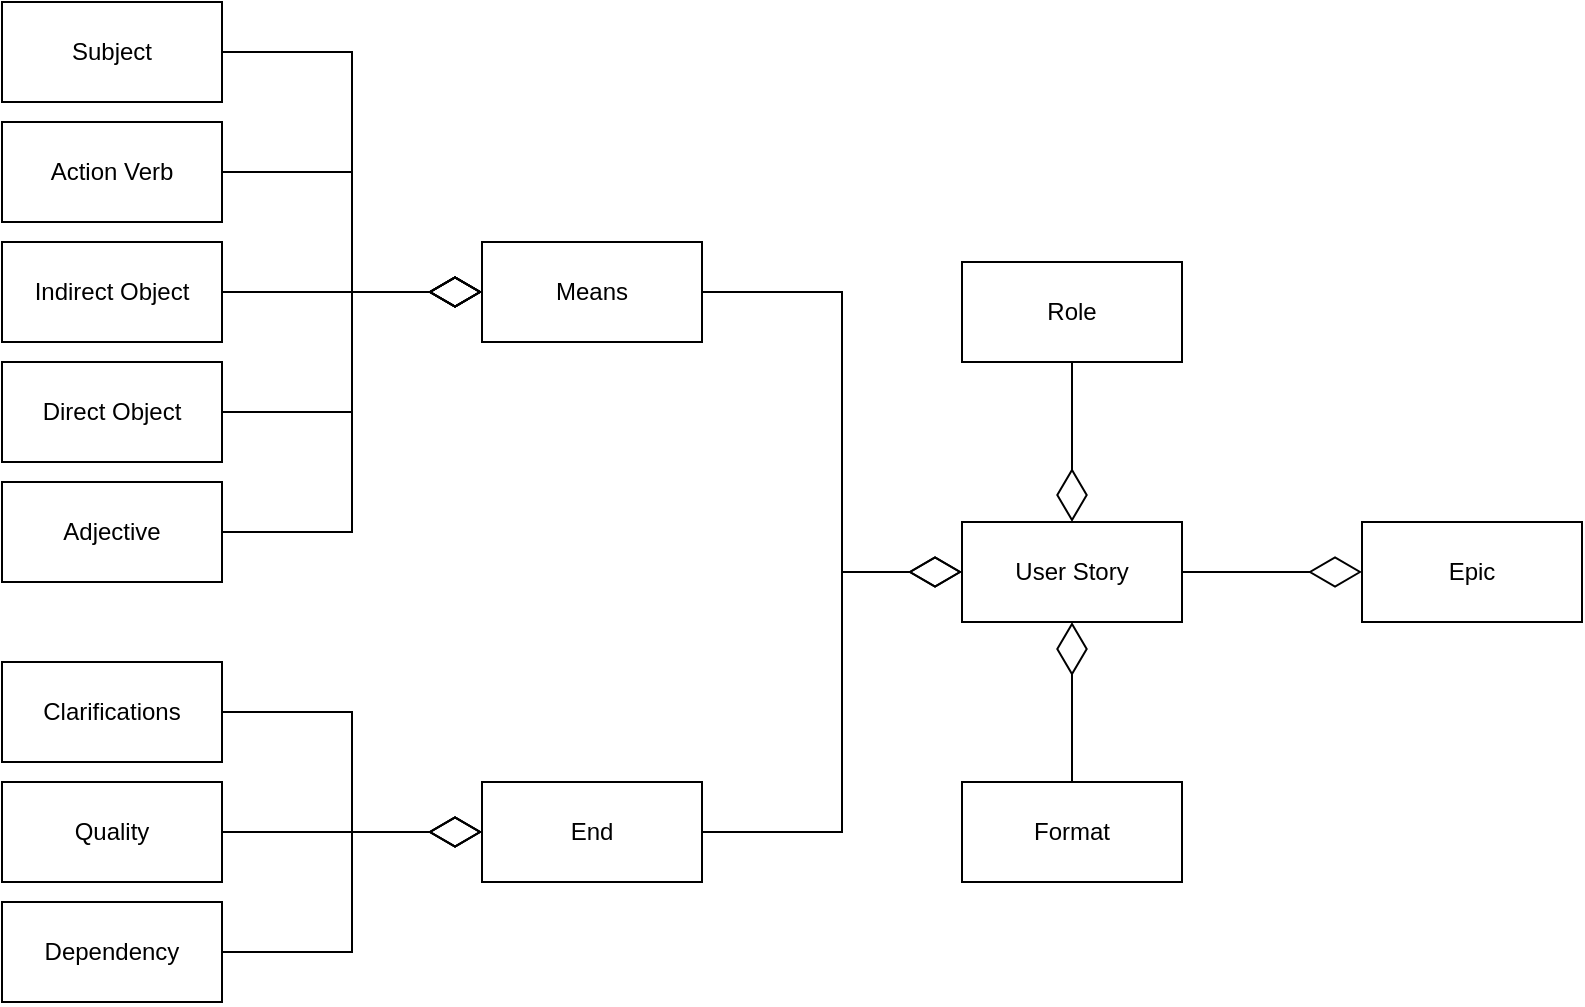 <mxfile version="24.7.5">
  <diagram name="Page-1" id="-Fo1dlbDo1N7WB0hH_k0">
    <mxGraphModel dx="1500" dy="904" grid="1" gridSize="10" guides="1" tooltips="1" connect="1" arrows="1" fold="1" page="0" pageScale="1" pageWidth="827" pageHeight="1169" math="0" shadow="0">
      <root>
        <mxCell id="0" />
        <mxCell id="1" parent="0" />
        <mxCell id="_gTd3aFsyiuUEONuVbtE-1" value="Adjective" style="html=1;whiteSpace=wrap;" vertex="1" parent="1">
          <mxGeometry x="120" y="280" width="110" height="50" as="geometry" />
        </mxCell>
        <mxCell id="_gTd3aFsyiuUEONuVbtE-2" value="Subject" style="html=1;whiteSpace=wrap;" vertex="1" parent="1">
          <mxGeometry x="120" y="40" width="110" height="50" as="geometry" />
        </mxCell>
        <mxCell id="_gTd3aFsyiuUEONuVbtE-3" value="Action Verb" style="html=1;whiteSpace=wrap;" vertex="1" parent="1">
          <mxGeometry x="120" y="100" width="110" height="50" as="geometry" />
        </mxCell>
        <mxCell id="_gTd3aFsyiuUEONuVbtE-4" value="Indirect Object" style="html=1;whiteSpace=wrap;" vertex="1" parent="1">
          <mxGeometry x="120" y="160" width="110" height="50" as="geometry" />
        </mxCell>
        <mxCell id="_gTd3aFsyiuUEONuVbtE-5" value="Direct Object" style="html=1;whiteSpace=wrap;" vertex="1" parent="1">
          <mxGeometry x="120" y="220" width="110" height="50" as="geometry" />
        </mxCell>
        <mxCell id="_gTd3aFsyiuUEONuVbtE-6" value="Means" style="html=1;whiteSpace=wrap;" vertex="1" parent="1">
          <mxGeometry x="360" y="160" width="110" height="50" as="geometry" />
        </mxCell>
        <mxCell id="_gTd3aFsyiuUEONuVbtE-7" value="" style="endArrow=diamondThin;endFill=0;endSize=24;html=1;rounded=0;exitX=1;exitY=0.5;exitDx=0;exitDy=0;entryX=0;entryY=0.5;entryDx=0;entryDy=0;edgeStyle=orthogonalEdgeStyle;" edge="1" parent="1" source="_gTd3aFsyiuUEONuVbtE-2" target="_gTd3aFsyiuUEONuVbtE-6">
          <mxGeometry width="160" relative="1" as="geometry">
            <mxPoint x="310" y="240" as="sourcePoint" />
            <mxPoint x="470" y="240" as="targetPoint" />
          </mxGeometry>
        </mxCell>
        <mxCell id="_gTd3aFsyiuUEONuVbtE-8" value="" style="endArrow=diamondThin;endFill=0;endSize=24;html=1;rounded=0;exitX=1;exitY=0.5;exitDx=0;exitDy=0;entryX=0;entryY=0.5;entryDx=0;entryDy=0;edgeStyle=orthogonalEdgeStyle;" edge="1" parent="1" source="_gTd3aFsyiuUEONuVbtE-3" target="_gTd3aFsyiuUEONuVbtE-6">
          <mxGeometry width="160" relative="1" as="geometry">
            <mxPoint x="260" y="75" as="sourcePoint" />
            <mxPoint x="390" y="205" as="targetPoint" />
          </mxGeometry>
        </mxCell>
        <mxCell id="_gTd3aFsyiuUEONuVbtE-9" value="" style="endArrow=diamondThin;endFill=0;endSize=24;html=1;rounded=0;exitX=1;exitY=0.5;exitDx=0;exitDy=0;entryX=0;entryY=0.5;entryDx=0;entryDy=0;edgeStyle=orthogonalEdgeStyle;" edge="1" parent="1" source="_gTd3aFsyiuUEONuVbtE-4" target="_gTd3aFsyiuUEONuVbtE-6">
          <mxGeometry width="160" relative="1" as="geometry">
            <mxPoint x="270" y="85" as="sourcePoint" />
            <mxPoint x="400" y="215" as="targetPoint" />
          </mxGeometry>
        </mxCell>
        <mxCell id="_gTd3aFsyiuUEONuVbtE-10" value="" style="endArrow=diamondThin;endFill=0;endSize=24;html=1;rounded=0;exitX=1;exitY=0.5;exitDx=0;exitDy=0;entryX=0;entryY=0.5;entryDx=0;entryDy=0;edgeStyle=orthogonalEdgeStyle;" edge="1" parent="1" source="_gTd3aFsyiuUEONuVbtE-5" target="_gTd3aFsyiuUEONuVbtE-6">
          <mxGeometry width="160" relative="1" as="geometry">
            <mxPoint x="280" y="95" as="sourcePoint" />
            <mxPoint x="410" y="225" as="targetPoint" />
          </mxGeometry>
        </mxCell>
        <mxCell id="_gTd3aFsyiuUEONuVbtE-11" value="" style="endArrow=diamondThin;endFill=0;endSize=24;html=1;rounded=0;exitX=1;exitY=0.5;exitDx=0;exitDy=0;entryX=0;entryY=0.5;entryDx=0;entryDy=0;edgeStyle=orthogonalEdgeStyle;" edge="1" parent="1" source="_gTd3aFsyiuUEONuVbtE-1" target="_gTd3aFsyiuUEONuVbtE-6">
          <mxGeometry width="160" relative="1" as="geometry">
            <mxPoint x="290" y="105" as="sourcePoint" />
            <mxPoint x="420" y="235" as="targetPoint" />
          </mxGeometry>
        </mxCell>
        <mxCell id="_gTd3aFsyiuUEONuVbtE-12" value="User Story" style="html=1;whiteSpace=wrap;" vertex="1" parent="1">
          <mxGeometry x="600" y="300" width="110" height="50" as="geometry" />
        </mxCell>
        <mxCell id="_gTd3aFsyiuUEONuVbtE-14" value="" style="endArrow=diamondThin;endFill=0;endSize=24;html=1;rounded=0;edgeStyle=orthogonalEdgeStyle;exitX=1;exitY=0.5;exitDx=0;exitDy=0;entryX=0;entryY=0.5;entryDx=0;entryDy=0;" edge="1" parent="1" source="_gTd3aFsyiuUEONuVbtE-6" target="_gTd3aFsyiuUEONuVbtE-12">
          <mxGeometry width="160" relative="1" as="geometry">
            <mxPoint x="470" y="330" as="sourcePoint" />
            <mxPoint x="380" y="205" as="targetPoint" />
            <Array as="points">
              <mxPoint x="540" y="185" />
              <mxPoint x="540" y="325" />
            </Array>
          </mxGeometry>
        </mxCell>
        <mxCell id="_gTd3aFsyiuUEONuVbtE-15" value="Epic" style="html=1;whiteSpace=wrap;" vertex="1" parent="1">
          <mxGeometry x="800" y="300" width="110" height="50" as="geometry" />
        </mxCell>
        <mxCell id="_gTd3aFsyiuUEONuVbtE-16" value="" style="endArrow=diamondThin;endFill=0;endSize=24;html=1;rounded=0;entryX=0;entryY=0.5;entryDx=0;entryDy=0;edgeStyle=orthogonalEdgeStyle;exitX=1;exitY=0.5;exitDx=0;exitDy=0;" edge="1" parent="1" source="_gTd3aFsyiuUEONuVbtE-12" target="_gTd3aFsyiuUEONuVbtE-15">
          <mxGeometry width="160" relative="1" as="geometry">
            <mxPoint x="720" y="440" as="sourcePoint" />
            <mxPoint x="430" y="355" as="targetPoint" />
          </mxGeometry>
        </mxCell>
        <mxCell id="_gTd3aFsyiuUEONuVbtE-17" value="Role" style="html=1;whiteSpace=wrap;" vertex="1" parent="1">
          <mxGeometry x="600" y="170" width="110" height="50" as="geometry" />
        </mxCell>
        <mxCell id="_gTd3aFsyiuUEONuVbtE-18" value="Format" style="html=1;whiteSpace=wrap;" vertex="1" parent="1">
          <mxGeometry x="600" y="430" width="110" height="50" as="geometry" />
        </mxCell>
        <mxCell id="_gTd3aFsyiuUEONuVbtE-19" value="" style="endArrow=diamondThin;endFill=0;endSize=24;html=1;rounded=0;edgeStyle=orthogonalEdgeStyle;exitX=0.5;exitY=1;exitDx=0;exitDy=0;entryX=0.5;entryY=0;entryDx=0;entryDy=0;" edge="1" parent="1" source="_gTd3aFsyiuUEONuVbtE-17" target="_gTd3aFsyiuUEONuVbtE-12">
          <mxGeometry width="160" relative="1" as="geometry">
            <mxPoint x="520" y="335" as="sourcePoint" />
            <mxPoint x="610" y="335" as="targetPoint" />
          </mxGeometry>
        </mxCell>
        <mxCell id="_gTd3aFsyiuUEONuVbtE-20" value="" style="endArrow=diamondThin;endFill=0;endSize=24;html=1;rounded=0;edgeStyle=orthogonalEdgeStyle;exitX=0.5;exitY=0;exitDx=0;exitDy=0;entryX=0.5;entryY=1;entryDx=0;entryDy=0;" edge="1" parent="1" source="_gTd3aFsyiuUEONuVbtE-18" target="_gTd3aFsyiuUEONuVbtE-12">
          <mxGeometry width="160" relative="1" as="geometry">
            <mxPoint x="520" y="335" as="sourcePoint" />
            <mxPoint x="610" y="335" as="targetPoint" />
          </mxGeometry>
        </mxCell>
        <mxCell id="_gTd3aFsyiuUEONuVbtE-21" value="Clarifications" style="html=1;whiteSpace=wrap;" vertex="1" parent="1">
          <mxGeometry x="120" y="370" width="110" height="50" as="geometry" />
        </mxCell>
        <mxCell id="_gTd3aFsyiuUEONuVbtE-22" value="Quality" style="html=1;whiteSpace=wrap;" vertex="1" parent="1">
          <mxGeometry x="120" y="430" width="110" height="50" as="geometry" />
        </mxCell>
        <mxCell id="_gTd3aFsyiuUEONuVbtE-23" value="Dependency" style="html=1;whiteSpace=wrap;" vertex="1" parent="1">
          <mxGeometry x="120" y="490" width="110" height="50" as="geometry" />
        </mxCell>
        <mxCell id="_gTd3aFsyiuUEONuVbtE-24" value="End" style="html=1;whiteSpace=wrap;" vertex="1" parent="1">
          <mxGeometry x="360" y="430" width="110" height="50" as="geometry" />
        </mxCell>
        <mxCell id="_gTd3aFsyiuUEONuVbtE-26" value="" style="endArrow=diamondThin;endFill=0;endSize=24;html=1;rounded=0;edgeStyle=orthogonalEdgeStyle;entryX=0;entryY=0.5;entryDx=0;entryDy=0;exitX=1;exitY=0.5;exitDx=0;exitDy=0;" edge="1" parent="1" source="_gTd3aFsyiuUEONuVbtE-21" target="_gTd3aFsyiuUEONuVbtE-24">
          <mxGeometry width="160" relative="1" as="geometry">
            <mxPoint x="440" y="350" as="sourcePoint" />
            <mxPoint x="570" y="195" as="targetPoint" />
          </mxGeometry>
        </mxCell>
        <mxCell id="_gTd3aFsyiuUEONuVbtE-27" value="" style="endArrow=diamondThin;endFill=0;endSize=24;html=1;rounded=0;edgeStyle=orthogonalEdgeStyle;exitX=1;exitY=0.5;exitDx=0;exitDy=0;entryX=0;entryY=0.5;entryDx=0;entryDy=0;" edge="1" parent="1" source="_gTd3aFsyiuUEONuVbtE-22" target="_gTd3aFsyiuUEONuVbtE-24">
          <mxGeometry width="160" relative="1" as="geometry">
            <mxPoint x="240" y="405" as="sourcePoint" />
            <mxPoint x="340" y="580" as="targetPoint" />
          </mxGeometry>
        </mxCell>
        <mxCell id="_gTd3aFsyiuUEONuVbtE-28" value="" style="endArrow=diamondThin;endFill=0;endSize=24;html=1;rounded=0;edgeStyle=orthogonalEdgeStyle;exitX=1;exitY=0.5;exitDx=0;exitDy=0;entryX=0;entryY=0.5;entryDx=0;entryDy=0;" edge="1" parent="1" source="_gTd3aFsyiuUEONuVbtE-23" target="_gTd3aFsyiuUEONuVbtE-24">
          <mxGeometry width="160" relative="1" as="geometry">
            <mxPoint x="250" y="415" as="sourcePoint" />
            <mxPoint x="520" y="570" as="targetPoint" />
          </mxGeometry>
        </mxCell>
        <mxCell id="_gTd3aFsyiuUEONuVbtE-31" value="" style="endArrow=diamondThin;endFill=0;endSize=24;html=1;rounded=0;edgeStyle=orthogonalEdgeStyle;exitX=1;exitY=0.5;exitDx=0;exitDy=0;entryX=0;entryY=0.5;entryDx=0;entryDy=0;" edge="1" parent="1" source="_gTd3aFsyiuUEONuVbtE-24" target="_gTd3aFsyiuUEONuVbtE-12">
          <mxGeometry width="160" relative="1" as="geometry">
            <mxPoint x="480" y="195" as="sourcePoint" />
            <mxPoint x="610" y="335" as="targetPoint" />
            <Array as="points">
              <mxPoint x="540" y="455" />
              <mxPoint x="540" y="325" />
            </Array>
          </mxGeometry>
        </mxCell>
      </root>
    </mxGraphModel>
  </diagram>
</mxfile>
